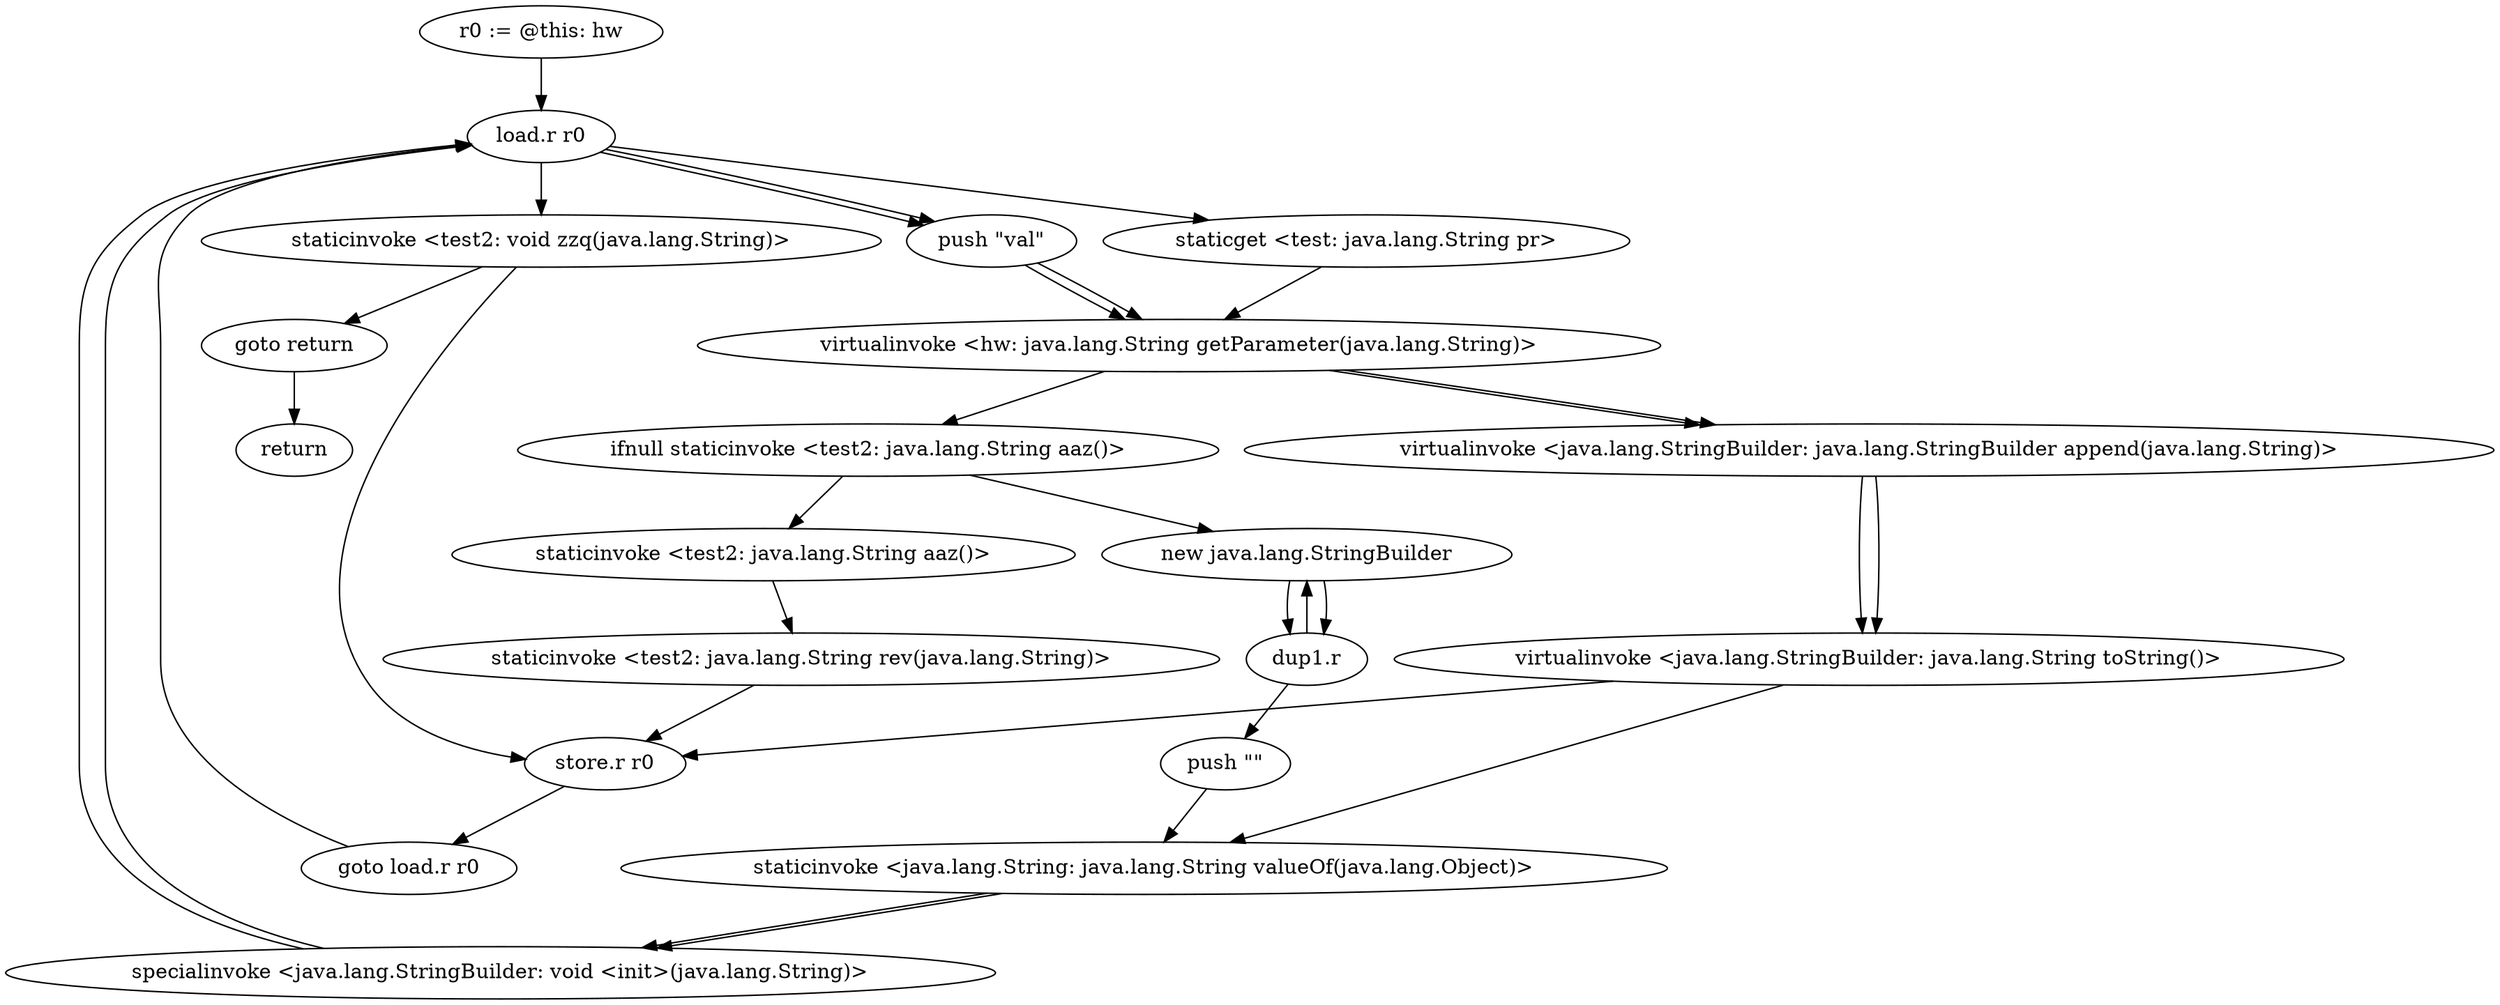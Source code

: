 digraph "" {
    "r0 := @this: hw"
    "load.r r0"
    "r0 := @this: hw"->"load.r r0";
    "push \"val\""
    "load.r r0"->"push \"val\"";
    "virtualinvoke <hw: java.lang.String getParameter(java.lang.String)>"
    "push \"val\""->"virtualinvoke <hw: java.lang.String getParameter(java.lang.String)>";
    "ifnull staticinvoke <test2: java.lang.String aaz()>"
    "virtualinvoke <hw: java.lang.String getParameter(java.lang.String)>"->"ifnull staticinvoke <test2: java.lang.String aaz()>";
    "new java.lang.StringBuilder"
    "ifnull staticinvoke <test2: java.lang.String aaz()>"->"new java.lang.StringBuilder";
    "dup1.r"
    "new java.lang.StringBuilder"->"dup1.r";
    "dup1.r"->"new java.lang.StringBuilder";
    "new java.lang.StringBuilder"->"dup1.r";
    "push \"\""
    "dup1.r"->"push \"\"";
    "staticinvoke <java.lang.String: java.lang.String valueOf(java.lang.Object)>"
    "push \"\""->"staticinvoke <java.lang.String: java.lang.String valueOf(java.lang.Object)>";
    "specialinvoke <java.lang.StringBuilder: void <init>(java.lang.String)>"
    "staticinvoke <java.lang.String: java.lang.String valueOf(java.lang.Object)>"->"specialinvoke <java.lang.StringBuilder: void <init>(java.lang.String)>";
    "specialinvoke <java.lang.StringBuilder: void <init>(java.lang.String)>"->"load.r r0";
    "load.r r0"->"push \"val\"";
    "push \"val\""->"virtualinvoke <hw: java.lang.String getParameter(java.lang.String)>";
    "virtualinvoke <java.lang.StringBuilder: java.lang.StringBuilder append(java.lang.String)>"
    "virtualinvoke <hw: java.lang.String getParameter(java.lang.String)>"->"virtualinvoke <java.lang.StringBuilder: java.lang.StringBuilder append(java.lang.String)>";
    "virtualinvoke <java.lang.StringBuilder: java.lang.String toString()>"
    "virtualinvoke <java.lang.StringBuilder: java.lang.StringBuilder append(java.lang.String)>"->"virtualinvoke <java.lang.StringBuilder: java.lang.String toString()>";
    "virtualinvoke <java.lang.StringBuilder: java.lang.String toString()>"->"staticinvoke <java.lang.String: java.lang.String valueOf(java.lang.Object)>";
    "staticinvoke <java.lang.String: java.lang.String valueOf(java.lang.Object)>"->"specialinvoke <java.lang.StringBuilder: void <init>(java.lang.String)>";
    "specialinvoke <java.lang.StringBuilder: void <init>(java.lang.String)>"->"load.r r0";
    "staticget <test: java.lang.String pr>"
    "load.r r0"->"staticget <test: java.lang.String pr>";
    "staticget <test: java.lang.String pr>"->"virtualinvoke <hw: java.lang.String getParameter(java.lang.String)>";
    "virtualinvoke <hw: java.lang.String getParameter(java.lang.String)>"->"virtualinvoke <java.lang.StringBuilder: java.lang.StringBuilder append(java.lang.String)>";
    "virtualinvoke <java.lang.StringBuilder: java.lang.StringBuilder append(java.lang.String)>"->"virtualinvoke <java.lang.StringBuilder: java.lang.String toString()>";
    "store.r r0"
    "virtualinvoke <java.lang.StringBuilder: java.lang.String toString()>"->"store.r r0";
    "goto load.r r0"
    "store.r r0"->"goto load.r r0";
    "goto load.r r0"->"load.r r0";
    "staticinvoke <test2: void zzq(java.lang.String)>"
    "load.r r0"->"staticinvoke <test2: void zzq(java.lang.String)>";
    "goto return"
    "staticinvoke <test2: void zzq(java.lang.String)>"->"goto return";
    "return"
    "goto return"->"return";
    "staticinvoke <test2: void zzq(java.lang.String)>"->"store.r r0";
    "staticinvoke <test2: java.lang.String aaz()>"
    "ifnull staticinvoke <test2: java.lang.String aaz()>"->"staticinvoke <test2: java.lang.String aaz()>";
    "staticinvoke <test2: java.lang.String rev(java.lang.String)>"
    "staticinvoke <test2: java.lang.String aaz()>"->"staticinvoke <test2: java.lang.String rev(java.lang.String)>";
    "staticinvoke <test2: java.lang.String rev(java.lang.String)>"->"store.r r0";
}
